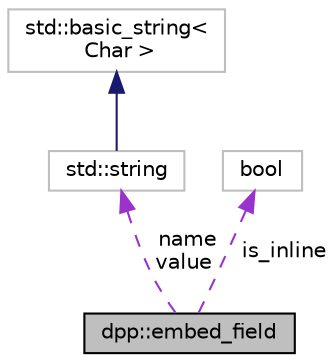 digraph "dpp::embed_field"
{
 // INTERACTIVE_SVG=YES
 // LATEX_PDF_SIZE
  bgcolor="transparent";
  edge [fontname="Helvetica",fontsize="10",labelfontname="Helvetica",labelfontsize="10"];
  node [fontname="Helvetica",fontsize="10",shape=record];
  Node1 [label="dpp::embed_field",height=0.2,width=0.4,color="black", fillcolor="grey75", style="filled", fontcolor="black",tooltip="A dpp::embed may contain zero or more fields."];
  Node2 -> Node1 [dir="back",color="darkorchid3",fontsize="10",style="dashed",label=" name\nvalue" ,fontname="Helvetica"];
  Node2 [label="std::string",height=0.2,width=0.4,color="grey75",tooltip=" "];
  Node3 -> Node2 [dir="back",color="midnightblue",fontsize="10",style="solid",fontname="Helvetica"];
  Node3 [label="std::basic_string\<\l Char \>",height=0.2,width=0.4,color="grey75",tooltip=" "];
  Node4 -> Node1 [dir="back",color="darkorchid3",fontsize="10",style="dashed",label=" is_inline" ,fontname="Helvetica"];
  Node4 [label="bool",height=0.2,width=0.4,color="grey75",tooltip=" "];
}
